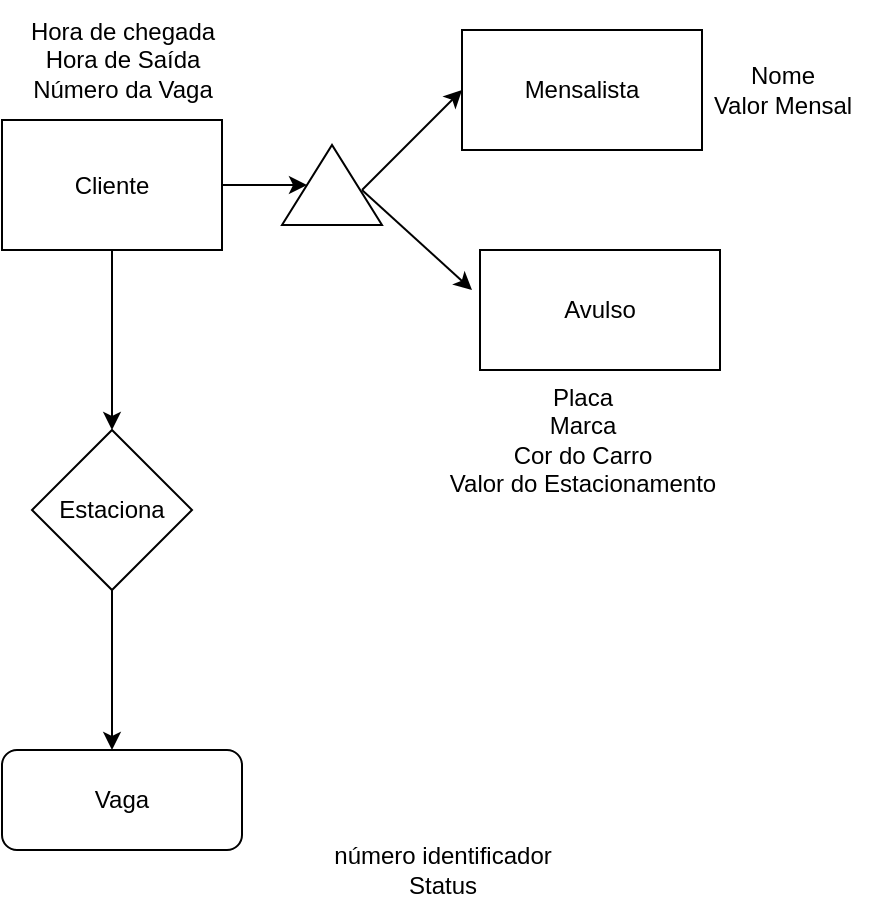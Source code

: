<mxfile version="21.6.8" type="github">
  <diagram id="C5RBs43oDa-KdzZeNtuy" name="Page-1">
    <mxGraphModel dx="880" dy="478" grid="1" gridSize="10" guides="1" tooltips="1" connect="1" arrows="1" fold="1" page="1" pageScale="1" pageWidth="827" pageHeight="1169" math="0" shadow="0">
      <root>
        <mxCell id="WIyWlLk6GJQsqaUBKTNV-0" />
        <mxCell id="WIyWlLk6GJQsqaUBKTNV-1" parent="WIyWlLk6GJQsqaUBKTNV-0" />
        <mxCell id="154-IF84aSPTszD2tfTp-5" value="número identificador&lt;br&gt;Status" style="text;html=1;align=center;verticalAlign=middle;resizable=0;points=[];autosize=1;strokeColor=none;fillColor=none;" vertex="1" parent="WIyWlLk6GJQsqaUBKTNV-1">
          <mxGeometry x="210" y="730" width="130" height="40" as="geometry" />
        </mxCell>
        <mxCell id="154-IF84aSPTszD2tfTp-37" value="" style="edgeStyle=elbowEdgeStyle;rounded=0;orthogonalLoop=1;jettySize=auto;html=1;" edge="1" parent="WIyWlLk6GJQsqaUBKTNV-1" source="154-IF84aSPTszD2tfTp-9" target="154-IF84aSPTszD2tfTp-35">
          <mxGeometry relative="1" as="geometry" />
        </mxCell>
        <mxCell id="154-IF84aSPTszD2tfTp-39" value="" style="edgeStyle=elbowEdgeStyle;rounded=0;orthogonalLoop=1;jettySize=auto;html=1;" edge="1" parent="WIyWlLk6GJQsqaUBKTNV-1" source="154-IF84aSPTszD2tfTp-9" target="154-IF84aSPTszD2tfTp-38">
          <mxGeometry relative="1" as="geometry" />
        </mxCell>
        <mxCell id="154-IF84aSPTszD2tfTp-9" value="Cliente" style="rounded=0;whiteSpace=wrap;html=1;" vertex="1" parent="WIyWlLk6GJQsqaUBKTNV-1">
          <mxGeometry x="55" y="375" width="110" height="65" as="geometry" />
        </mxCell>
        <mxCell id="154-IF84aSPTszD2tfTp-10" value="Hora de chegada&lt;br&gt;Hora de Saída&lt;br&gt;Número da Vaga&lt;br&gt;" style="text;html=1;align=center;verticalAlign=middle;resizable=0;points=[];autosize=1;strokeColor=none;fillColor=none;" vertex="1" parent="WIyWlLk6GJQsqaUBKTNV-1">
          <mxGeometry x="55" y="315" width="120" height="60" as="geometry" />
        </mxCell>
        <mxCell id="154-IF84aSPTszD2tfTp-13" value="Avulso" style="rounded=0;whiteSpace=wrap;html=1;" vertex="1" parent="WIyWlLk6GJQsqaUBKTNV-1">
          <mxGeometry x="294" y="440" width="120" height="60" as="geometry" />
        </mxCell>
        <mxCell id="154-IF84aSPTszD2tfTp-14" value="Placa&lt;br&gt;Marca&lt;br&gt;Cor do Carro&lt;br&gt;Valor do Estacionamento&lt;br&gt;" style="text;html=1;align=center;verticalAlign=middle;resizable=0;points=[];autosize=1;strokeColor=none;fillColor=none;" vertex="1" parent="WIyWlLk6GJQsqaUBKTNV-1">
          <mxGeometry x="265" y="500" width="160" height="70" as="geometry" />
        </mxCell>
        <mxCell id="154-IF84aSPTszD2tfTp-15" value="Mensalista" style="rounded=0;whiteSpace=wrap;html=1;" vertex="1" parent="WIyWlLk6GJQsqaUBKTNV-1">
          <mxGeometry x="285" y="330" width="120" height="60" as="geometry" />
        </mxCell>
        <mxCell id="154-IF84aSPTszD2tfTp-22" value="Vaga" style="rounded=1;whiteSpace=wrap;html=1;" vertex="1" parent="WIyWlLk6GJQsqaUBKTNV-1">
          <mxGeometry x="55" y="690" width="120" height="50" as="geometry" />
        </mxCell>
        <mxCell id="154-IF84aSPTszD2tfTp-33" value="Nome&lt;br&gt;Valor Mensal" style="text;html=1;align=center;verticalAlign=middle;resizable=0;points=[];autosize=1;strokeColor=none;fillColor=none;" vertex="1" parent="WIyWlLk6GJQsqaUBKTNV-1">
          <mxGeometry x="400" y="340" width="90" height="40" as="geometry" />
        </mxCell>
        <mxCell id="154-IF84aSPTszD2tfTp-36" value="" style="edgeStyle=elbowEdgeStyle;rounded=0;orthogonalLoop=1;jettySize=auto;html=1;" edge="1" parent="WIyWlLk6GJQsqaUBKTNV-1" source="154-IF84aSPTszD2tfTp-35" target="154-IF84aSPTszD2tfTp-22">
          <mxGeometry relative="1" as="geometry" />
        </mxCell>
        <mxCell id="154-IF84aSPTszD2tfTp-35" value="Estaciona" style="rhombus;whiteSpace=wrap;html=1;" vertex="1" parent="WIyWlLk6GJQsqaUBKTNV-1">
          <mxGeometry x="70" y="530" width="80" height="80" as="geometry" />
        </mxCell>
        <mxCell id="154-IF84aSPTszD2tfTp-38" value="" style="triangle;whiteSpace=wrap;html=1;rotation=-90;" vertex="1" parent="WIyWlLk6GJQsqaUBKTNV-1">
          <mxGeometry x="200" y="382.5" width="40" height="50" as="geometry" />
        </mxCell>
        <mxCell id="154-IF84aSPTszD2tfTp-53" value="" style="endArrow=classic;html=1;rounded=0;" edge="1" parent="WIyWlLk6GJQsqaUBKTNV-1">
          <mxGeometry width="50" height="50" relative="1" as="geometry">
            <mxPoint x="235" y="410" as="sourcePoint" />
            <mxPoint x="285" y="360" as="targetPoint" />
          </mxGeometry>
        </mxCell>
        <mxCell id="154-IF84aSPTszD2tfTp-55" value="" style="endArrow=classic;html=1;rounded=0;" edge="1" parent="WIyWlLk6GJQsqaUBKTNV-1">
          <mxGeometry width="50" height="50" relative="1" as="geometry">
            <mxPoint x="235" y="410" as="sourcePoint" />
            <mxPoint x="290" y="460" as="targetPoint" />
          </mxGeometry>
        </mxCell>
      </root>
    </mxGraphModel>
  </diagram>
</mxfile>
